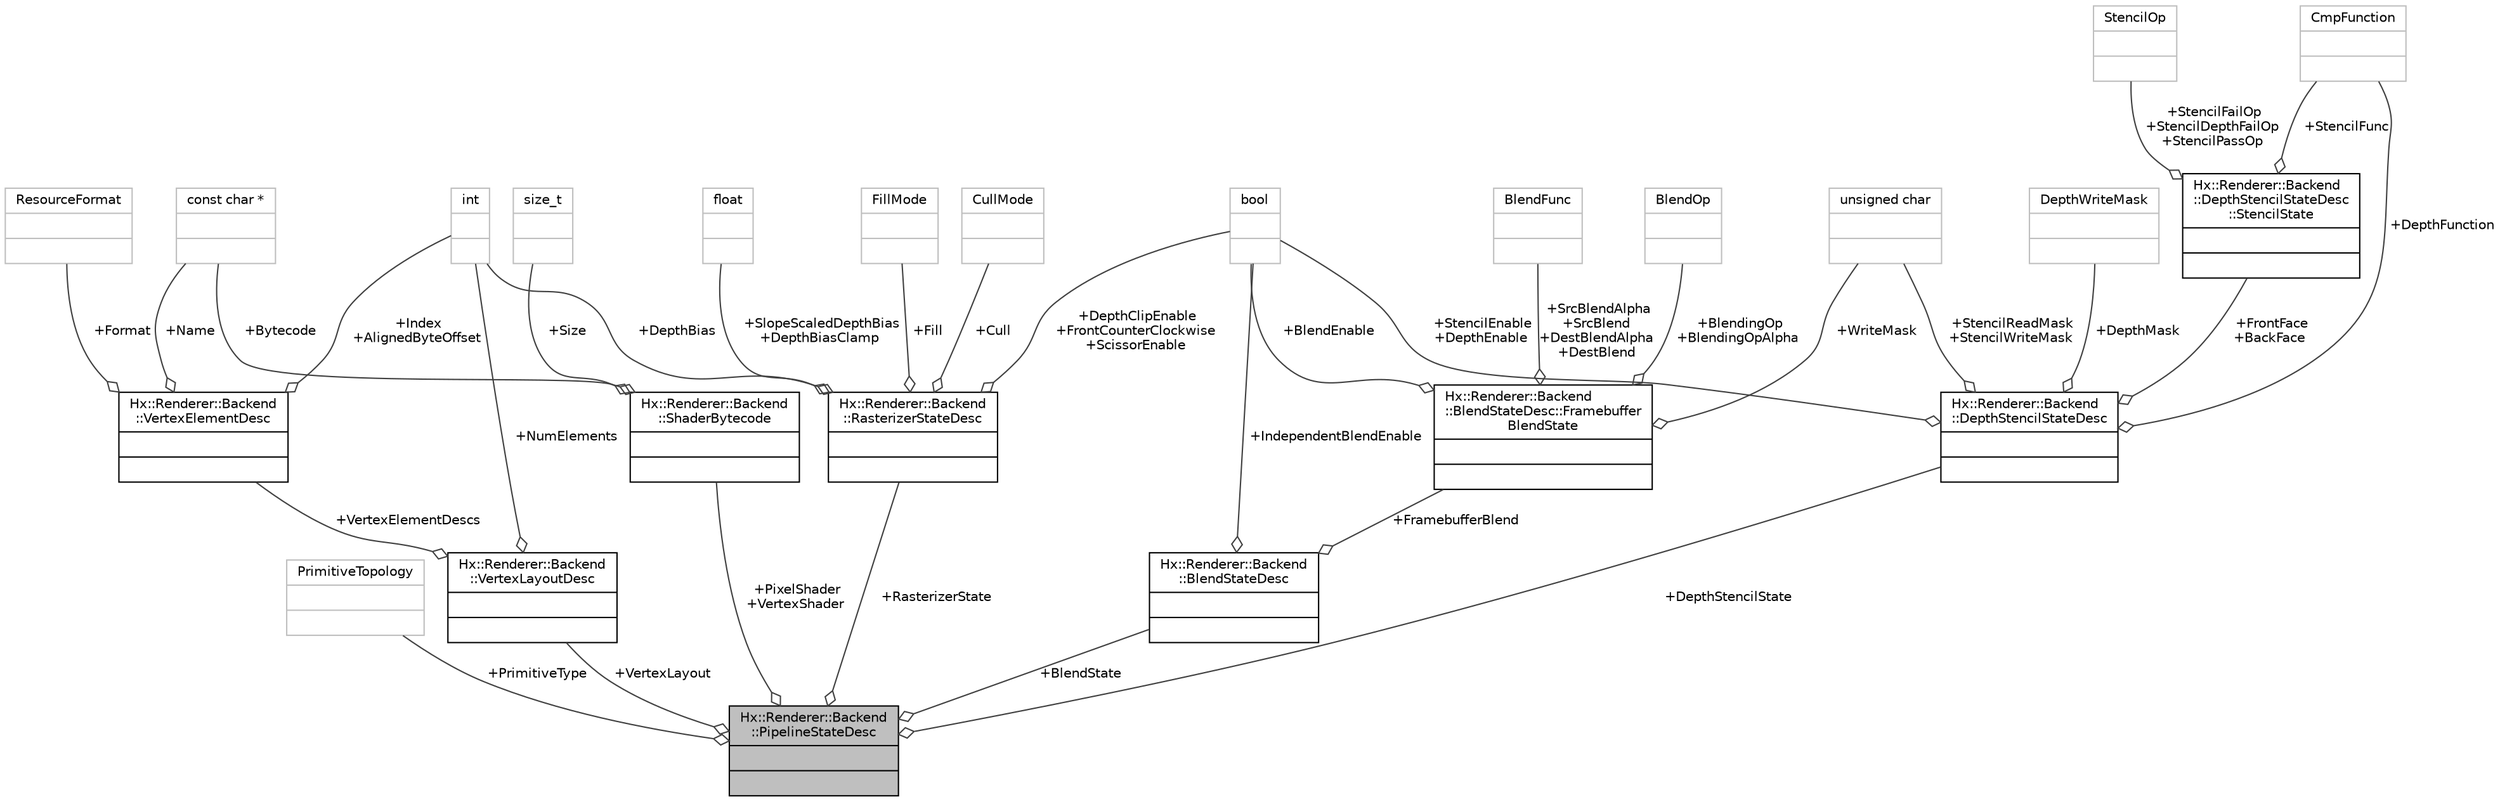digraph "Hx::Renderer::Backend::PipelineStateDesc"
{
  edge [fontname="Helvetica",fontsize="10",labelfontname="Helvetica",labelfontsize="10"];
  node [fontname="Helvetica",fontsize="10",shape=record];
  Node1 [label="{Hx::Renderer::Backend\l::PipelineStateDesc\n||}",height=0.2,width=0.4,color="black", fillcolor="grey75", style="filled", fontcolor="black"];
  Node2 -> Node1 [color="grey25",fontsize="10",style="solid",label=" +PrimitiveType" ,arrowhead="odiamond",fontname="Helvetica"];
  Node2 [label="{PrimitiveTopology\n||}",height=0.2,width=0.4,color="grey75", fillcolor="white", style="filled"];
  Node3 -> Node1 [color="grey25",fontsize="10",style="solid",label=" +RasterizerState" ,arrowhead="odiamond",fontname="Helvetica"];
  Node3 [label="{Hx::Renderer::Backend\l::RasterizerStateDesc\n||}",height=0.2,width=0.4,color="black", fillcolor="white", style="filled",URL="$structHx_1_1Renderer_1_1Backend_1_1RasterizerStateDesc.html"];
  Node4 -> Node3 [color="grey25",fontsize="10",style="solid",label=" +SlopeScaledDepthBias\n+DepthBiasClamp" ,arrowhead="odiamond",fontname="Helvetica"];
  Node4 [label="{float\n||}",height=0.2,width=0.4,color="grey75", fillcolor="white", style="filled"];
  Node5 -> Node3 [color="grey25",fontsize="10",style="solid",label=" +DepthBias" ,arrowhead="odiamond",fontname="Helvetica"];
  Node5 [label="{int\n||}",height=0.2,width=0.4,color="grey75", fillcolor="white", style="filled"];
  Node6 -> Node3 [color="grey25",fontsize="10",style="solid",label=" +DepthClipEnable\n+FrontCounterClockwise\n+ScissorEnable" ,arrowhead="odiamond",fontname="Helvetica"];
  Node6 [label="{bool\n||}",height=0.2,width=0.4,color="grey75", fillcolor="white", style="filled"];
  Node7 -> Node3 [color="grey25",fontsize="10",style="solid",label=" +Fill" ,arrowhead="odiamond",fontname="Helvetica"];
  Node7 [label="{FillMode\n||}",height=0.2,width=0.4,color="grey75", fillcolor="white", style="filled"];
  Node8 -> Node3 [color="grey25",fontsize="10",style="solid",label=" +Cull" ,arrowhead="odiamond",fontname="Helvetica"];
  Node8 [label="{CullMode\n||}",height=0.2,width=0.4,color="grey75", fillcolor="white", style="filled"];
  Node9 -> Node1 [color="grey25",fontsize="10",style="solid",label=" +PixelShader\n+VertexShader" ,arrowhead="odiamond",fontname="Helvetica"];
  Node9 [label="{Hx::Renderer::Backend\l::ShaderBytecode\n||}",height=0.2,width=0.4,color="black", fillcolor="white", style="filled",URL="$structHx_1_1Renderer_1_1Backend_1_1ShaderBytecode.html"];
  Node10 -> Node9 [color="grey25",fontsize="10",style="solid",label=" +Size" ,arrowhead="odiamond",fontname="Helvetica"];
  Node10 [label="{size_t\n||}",height=0.2,width=0.4,color="grey75", fillcolor="white", style="filled"];
  Node11 -> Node9 [color="grey25",fontsize="10",style="solid",label=" +Bytecode" ,arrowhead="odiamond",fontname="Helvetica"];
  Node11 [label="{const char *\n||}",height=0.2,width=0.4,color="grey75", fillcolor="white", style="filled"];
  Node12 -> Node1 [color="grey25",fontsize="10",style="solid",label=" +BlendState" ,arrowhead="odiamond",fontname="Helvetica"];
  Node12 [label="{Hx::Renderer::Backend\l::BlendStateDesc\n||}",height=0.2,width=0.4,color="black", fillcolor="white", style="filled",URL="$structHx_1_1Renderer_1_1Backend_1_1BlendStateDesc.html"];
  Node6 -> Node12 [color="grey25",fontsize="10",style="solid",label=" +IndependentBlendEnable" ,arrowhead="odiamond",fontname="Helvetica"];
  Node13 -> Node12 [color="grey25",fontsize="10",style="solid",label=" +FramebufferBlend" ,arrowhead="odiamond",fontname="Helvetica"];
  Node13 [label="{Hx::Renderer::Backend\l::BlendStateDesc::Framebuffer\lBlendState\n||}",height=0.2,width=0.4,color="black", fillcolor="white", style="filled",URL="$structHx_1_1Renderer_1_1Backend_1_1BlendStateDesc_1_1FramebufferBlendState.html"];
  Node14 -> Node13 [color="grey25",fontsize="10",style="solid",label=" +WriteMask" ,arrowhead="odiamond",fontname="Helvetica"];
  Node14 [label="{unsigned char\n||}",height=0.2,width=0.4,color="grey75", fillcolor="white", style="filled"];
  Node15 -> Node13 [color="grey25",fontsize="10",style="solid",label=" +BlendingOp\n+BlendingOpAlpha" ,arrowhead="odiamond",fontname="Helvetica"];
  Node15 [label="{BlendOp\n||}",height=0.2,width=0.4,color="grey75", fillcolor="white", style="filled"];
  Node16 -> Node13 [color="grey25",fontsize="10",style="solid",label=" +SrcBlendAlpha\n+SrcBlend\n+DestBlendAlpha\n+DestBlend" ,arrowhead="odiamond",fontname="Helvetica"];
  Node16 [label="{BlendFunc\n||}",height=0.2,width=0.4,color="grey75", fillcolor="white", style="filled"];
  Node6 -> Node13 [color="grey25",fontsize="10",style="solid",label=" +BlendEnable" ,arrowhead="odiamond",fontname="Helvetica"];
  Node17 -> Node1 [color="grey25",fontsize="10",style="solid",label=" +VertexLayout" ,arrowhead="odiamond",fontname="Helvetica"];
  Node17 [label="{Hx::Renderer::Backend\l::VertexLayoutDesc\n||}",height=0.2,width=0.4,color="black", fillcolor="white", style="filled",URL="$structHx_1_1Renderer_1_1Backend_1_1VertexLayoutDesc.html"];
  Node5 -> Node17 [color="grey25",fontsize="10",style="solid",label=" +NumElements" ,arrowhead="odiamond",fontname="Helvetica"];
  Node18 -> Node17 [color="grey25",fontsize="10",style="solid",label=" +VertexElementDescs" ,arrowhead="odiamond",fontname="Helvetica"];
  Node18 [label="{Hx::Renderer::Backend\l::VertexElementDesc\n||}",height=0.2,width=0.4,color="black", fillcolor="white", style="filled",URL="$structHx_1_1Renderer_1_1Backend_1_1VertexElementDesc.html"];
  Node19 -> Node18 [color="grey25",fontsize="10",style="solid",label=" +Format" ,arrowhead="odiamond",fontname="Helvetica"];
  Node19 [label="{ResourceFormat\n||}",height=0.2,width=0.4,color="grey75", fillcolor="white", style="filled"];
  Node5 -> Node18 [color="grey25",fontsize="10",style="solid",label=" +Index\n+AlignedByteOffset" ,arrowhead="odiamond",fontname="Helvetica"];
  Node11 -> Node18 [color="grey25",fontsize="10",style="solid",label=" +Name" ,arrowhead="odiamond",fontname="Helvetica"];
  Node20 -> Node1 [color="grey25",fontsize="10",style="solid",label=" +DepthStencilState" ,arrowhead="odiamond",fontname="Helvetica"];
  Node20 [label="{Hx::Renderer::Backend\l::DepthStencilStateDesc\n||}",height=0.2,width=0.4,color="black", fillcolor="white", style="filled",URL="$structHx_1_1Renderer_1_1Backend_1_1DepthStencilStateDesc.html"];
  Node14 -> Node20 [color="grey25",fontsize="10",style="solid",label=" +StencilReadMask\n+StencilWriteMask" ,arrowhead="odiamond",fontname="Helvetica"];
  Node21 -> Node20 [color="grey25",fontsize="10",style="solid",label=" +DepthMask" ,arrowhead="odiamond",fontname="Helvetica"];
  Node21 [label="{DepthWriteMask\n||}",height=0.2,width=0.4,color="grey75", fillcolor="white", style="filled"];
  Node6 -> Node20 [color="grey25",fontsize="10",style="solid",label=" +StencilEnable\n+DepthEnable" ,arrowhead="odiamond",fontname="Helvetica"];
  Node22 -> Node20 [color="grey25",fontsize="10",style="solid",label=" +FrontFace\n+BackFace" ,arrowhead="odiamond",fontname="Helvetica"];
  Node22 [label="{Hx::Renderer::Backend\l::DepthStencilStateDesc\l::StencilState\n||}",height=0.2,width=0.4,color="black", fillcolor="white", style="filled",URL="$structHx_1_1Renderer_1_1Backend_1_1DepthStencilStateDesc_1_1StencilState.html"];
  Node23 -> Node22 [color="grey25",fontsize="10",style="solid",label=" +StencilFailOp\n+StencilDepthFailOp\n+StencilPassOp" ,arrowhead="odiamond",fontname="Helvetica"];
  Node23 [label="{StencilOp\n||}",height=0.2,width=0.4,color="grey75", fillcolor="white", style="filled"];
  Node24 -> Node22 [color="grey25",fontsize="10",style="solid",label=" +StencilFunc" ,arrowhead="odiamond",fontname="Helvetica"];
  Node24 [label="{CmpFunction\n||}",height=0.2,width=0.4,color="grey75", fillcolor="white", style="filled"];
  Node24 -> Node20 [color="grey25",fontsize="10",style="solid",label=" +DepthFunction" ,arrowhead="odiamond",fontname="Helvetica"];
}

